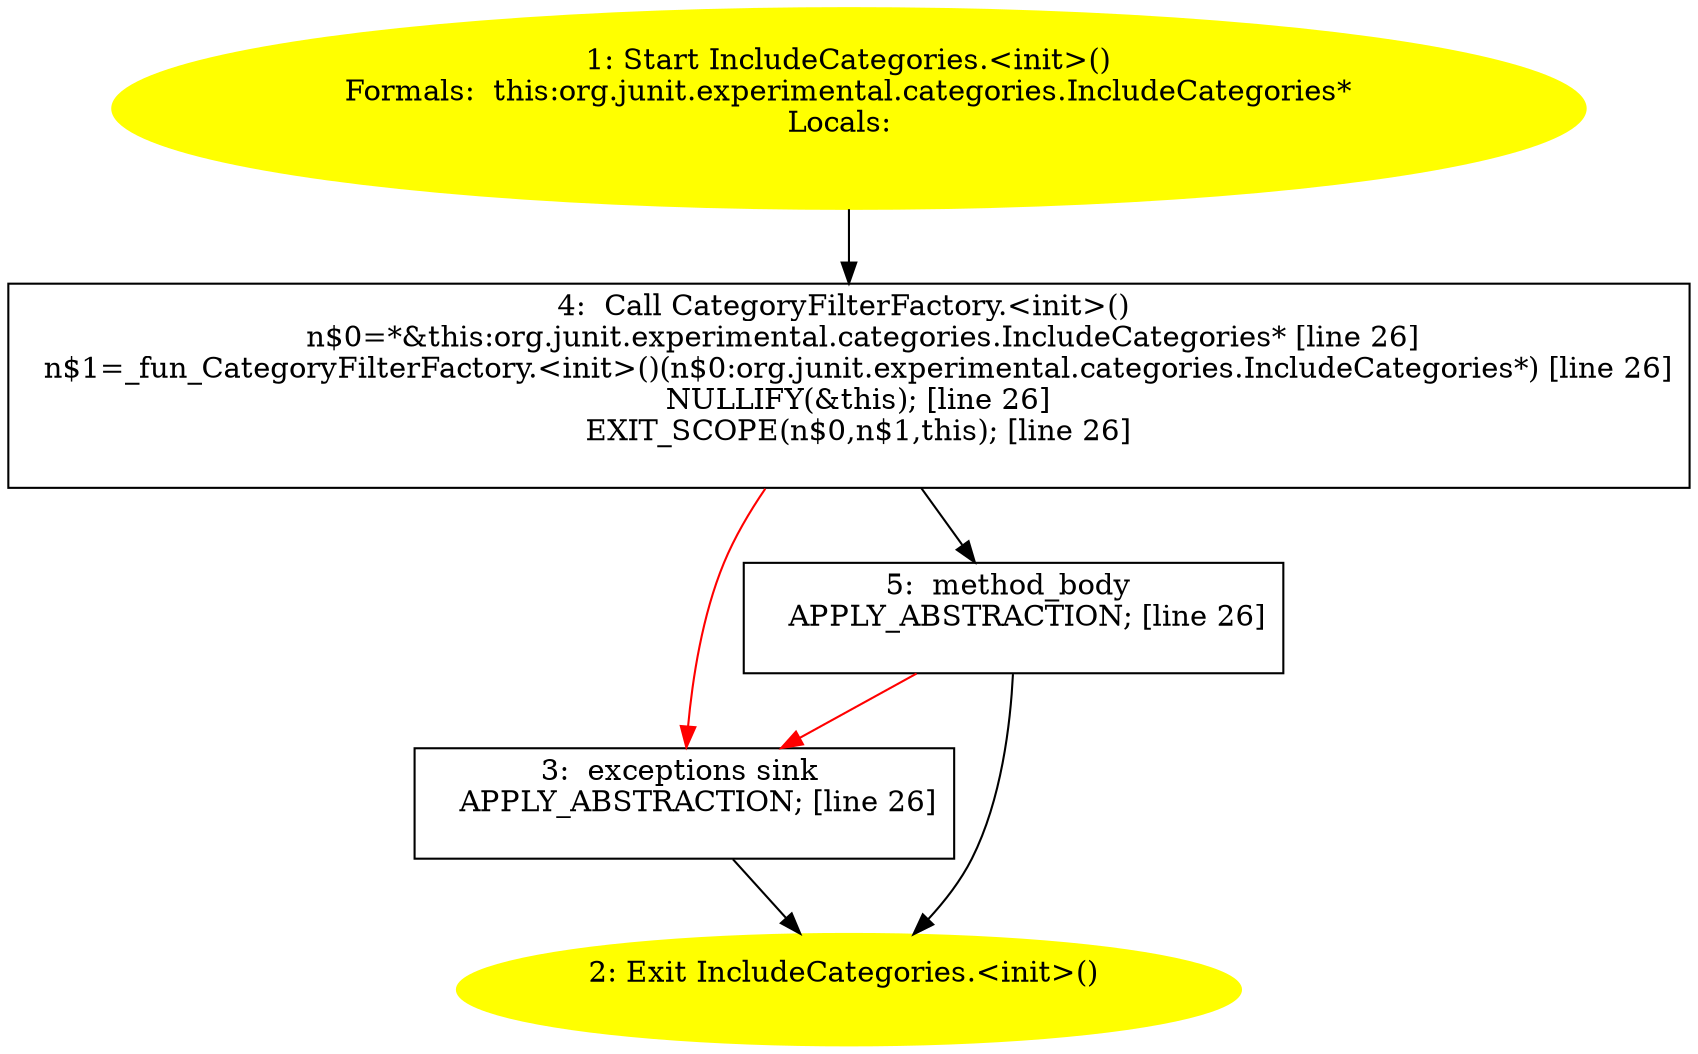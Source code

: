 /* @generated */
digraph cfg {
"org.junit.experimental.categories.IncludeCategories.<init>().d6ad5df7a8b063485c9797188eb29c8f_1" [label="1: Start IncludeCategories.<init>()\nFormals:  this:org.junit.experimental.categories.IncludeCategories*\nLocals:  \n  " color=yellow style=filled]
	

	 "org.junit.experimental.categories.IncludeCategories.<init>().d6ad5df7a8b063485c9797188eb29c8f_1" -> "org.junit.experimental.categories.IncludeCategories.<init>().d6ad5df7a8b063485c9797188eb29c8f_4" ;
"org.junit.experimental.categories.IncludeCategories.<init>().d6ad5df7a8b063485c9797188eb29c8f_2" [label="2: Exit IncludeCategories.<init>() \n  " color=yellow style=filled]
	

"org.junit.experimental.categories.IncludeCategories.<init>().d6ad5df7a8b063485c9797188eb29c8f_3" [label="3:  exceptions sink \n   APPLY_ABSTRACTION; [line 26]\n " shape="box"]
	

	 "org.junit.experimental.categories.IncludeCategories.<init>().d6ad5df7a8b063485c9797188eb29c8f_3" -> "org.junit.experimental.categories.IncludeCategories.<init>().d6ad5df7a8b063485c9797188eb29c8f_2" ;
"org.junit.experimental.categories.IncludeCategories.<init>().d6ad5df7a8b063485c9797188eb29c8f_4" [label="4:  Call CategoryFilterFactory.<init>() \n   n$0=*&this:org.junit.experimental.categories.IncludeCategories* [line 26]\n  n$1=_fun_CategoryFilterFactory.<init>()(n$0:org.junit.experimental.categories.IncludeCategories*) [line 26]\n  NULLIFY(&this); [line 26]\n  EXIT_SCOPE(n$0,n$1,this); [line 26]\n " shape="box"]
	

	 "org.junit.experimental.categories.IncludeCategories.<init>().d6ad5df7a8b063485c9797188eb29c8f_4" -> "org.junit.experimental.categories.IncludeCategories.<init>().d6ad5df7a8b063485c9797188eb29c8f_5" ;
	 "org.junit.experimental.categories.IncludeCategories.<init>().d6ad5df7a8b063485c9797188eb29c8f_4" -> "org.junit.experimental.categories.IncludeCategories.<init>().d6ad5df7a8b063485c9797188eb29c8f_3" [color="red" ];
"org.junit.experimental.categories.IncludeCategories.<init>().d6ad5df7a8b063485c9797188eb29c8f_5" [label="5:  method_body \n   APPLY_ABSTRACTION; [line 26]\n " shape="box"]
	

	 "org.junit.experimental.categories.IncludeCategories.<init>().d6ad5df7a8b063485c9797188eb29c8f_5" -> "org.junit.experimental.categories.IncludeCategories.<init>().d6ad5df7a8b063485c9797188eb29c8f_2" ;
	 "org.junit.experimental.categories.IncludeCategories.<init>().d6ad5df7a8b063485c9797188eb29c8f_5" -> "org.junit.experimental.categories.IncludeCategories.<init>().d6ad5df7a8b063485c9797188eb29c8f_3" [color="red" ];
}
